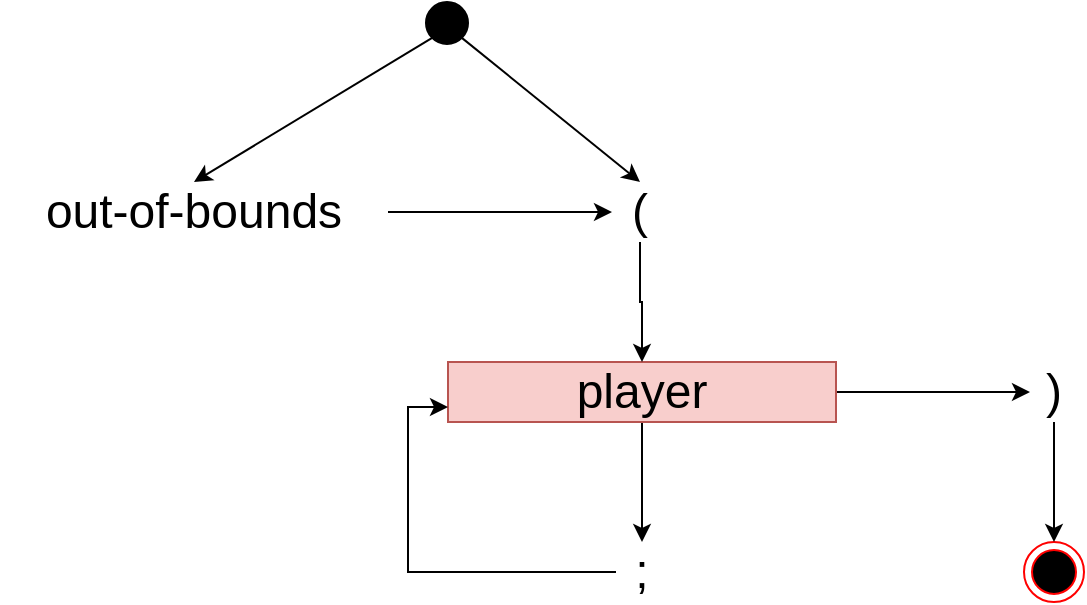 <mxfile version="20.8.23" type="device"><diagram name="Page-1" id="ZiIMENXeInTSBK_ROfS0"><mxGraphModel dx="1171" dy="690" grid="1" gridSize="10" guides="1" tooltips="1" connect="1" arrows="1" fold="1" page="1" pageScale="1" pageWidth="827" pageHeight="1169" math="0" shadow="0"><root><mxCell id="0"/><mxCell id="1" parent="0"/><mxCell id="PuB6qCJ20v0YUaIMXphE-14" style="rounded=0;orthogonalLoop=1;jettySize=auto;html=1;exitX=0;exitY=1;exitDx=0;exitDy=0;entryX=0.5;entryY=0;entryDx=0;entryDy=0;" edge="1" parent="1" source="PuB6qCJ20v0YUaIMXphE-2" target="PuB6qCJ20v0YUaIMXphE-4"><mxGeometry relative="1" as="geometry"/></mxCell><mxCell id="PuB6qCJ20v0YUaIMXphE-15" style="edgeStyle=none;rounded=0;orthogonalLoop=1;jettySize=auto;html=1;exitX=1;exitY=1;exitDx=0;exitDy=0;entryX=0.5;entryY=0;entryDx=0;entryDy=0;" edge="1" parent="1" source="PuB6qCJ20v0YUaIMXphE-2" target="PuB6qCJ20v0YUaIMXphE-6"><mxGeometry relative="1" as="geometry"/></mxCell><mxCell id="PuB6qCJ20v0YUaIMXphE-2" value="" style="ellipse;whiteSpace=wrap;html=1;aspect=fixed;fillColor=#000000;" vertex="1" parent="1"><mxGeometry x="403" y="20" width="21" height="21" as="geometry"/></mxCell><mxCell id="PuB6qCJ20v0YUaIMXphE-3" value="" style="ellipse;html=1;shape=endState;fillColor=#000000;strokeColor=#ff0000;" vertex="1" parent="1"><mxGeometry x="702" y="290" width="30" height="30" as="geometry"/></mxCell><mxCell id="PuB6qCJ20v0YUaIMXphE-13" value="" style="edgeStyle=orthogonalEdgeStyle;rounded=0;orthogonalLoop=1;jettySize=auto;html=1;" edge="1" parent="1" source="PuB6qCJ20v0YUaIMXphE-4" target="PuB6qCJ20v0YUaIMXphE-6"><mxGeometry relative="1" as="geometry"/></mxCell><mxCell id="PuB6qCJ20v0YUaIMXphE-4" value="out-of-bounds" style="text;html=1;align=center;verticalAlign=middle;whiteSpace=wrap;rounded=0;fontSize=24;" vertex="1" parent="1"><mxGeometry x="190" y="110" width="194" height="30" as="geometry"/></mxCell><mxCell id="PuB6qCJ20v0YUaIMXphE-11" value="" style="edgeStyle=orthogonalEdgeStyle;rounded=0;orthogonalLoop=1;jettySize=auto;html=1;" edge="1" parent="1" source="PuB6qCJ20v0YUaIMXphE-5" target="PuB6qCJ20v0YUaIMXphE-7"><mxGeometry relative="1" as="geometry"/></mxCell><mxCell id="PuB6qCJ20v0YUaIMXphE-16" style="edgeStyle=none;rounded=0;orthogonalLoop=1;jettySize=auto;html=1;exitX=1;exitY=0.5;exitDx=0;exitDy=0;" edge="1" parent="1" source="PuB6qCJ20v0YUaIMXphE-5" target="PuB6qCJ20v0YUaIMXphE-8"><mxGeometry relative="1" as="geometry"/></mxCell><mxCell id="PuB6qCJ20v0YUaIMXphE-5" value="player" style="text;html=1;align=center;verticalAlign=middle;whiteSpace=wrap;rounded=0;fontSize=24;fillColor=#f8cecc;strokeColor=#b85450;" vertex="1" parent="1"><mxGeometry x="414" y="200" width="194" height="30" as="geometry"/></mxCell><mxCell id="PuB6qCJ20v0YUaIMXphE-12" value="" style="edgeStyle=orthogonalEdgeStyle;rounded=0;orthogonalLoop=1;jettySize=auto;html=1;" edge="1" parent="1" source="PuB6qCJ20v0YUaIMXphE-6" target="PuB6qCJ20v0YUaIMXphE-5"><mxGeometry relative="1" as="geometry"/></mxCell><mxCell id="PuB6qCJ20v0YUaIMXphE-6" value="(" style="text;html=1;align=center;verticalAlign=middle;whiteSpace=wrap;rounded=0;fontSize=24;" vertex="1" parent="1"><mxGeometry x="496" y="110" width="28" height="30" as="geometry"/></mxCell><mxCell id="PuB6qCJ20v0YUaIMXphE-10" style="edgeStyle=orthogonalEdgeStyle;rounded=0;orthogonalLoop=1;jettySize=auto;html=1;exitX=0;exitY=0.5;exitDx=0;exitDy=0;entryX=0;entryY=0.75;entryDx=0;entryDy=0;" edge="1" parent="1" source="PuB6qCJ20v0YUaIMXphE-7" target="PuB6qCJ20v0YUaIMXphE-5"><mxGeometry relative="1" as="geometry"/></mxCell><mxCell id="PuB6qCJ20v0YUaIMXphE-7" value=";" style="text;html=1;align=center;verticalAlign=middle;whiteSpace=wrap;rounded=0;fontSize=24;" vertex="1" parent="1"><mxGeometry x="498" y="290" width="26" height="30" as="geometry"/></mxCell><mxCell id="PuB6qCJ20v0YUaIMXphE-9" value="" style="edgeStyle=orthogonalEdgeStyle;rounded=0;orthogonalLoop=1;jettySize=auto;html=1;" edge="1" parent="1" source="PuB6qCJ20v0YUaIMXphE-8" target="PuB6qCJ20v0YUaIMXphE-3"><mxGeometry relative="1" as="geometry"/></mxCell><mxCell id="PuB6qCJ20v0YUaIMXphE-8" value=")" style="text;html=1;align=center;verticalAlign=middle;whiteSpace=wrap;rounded=0;fontSize=24;" vertex="1" parent="1"><mxGeometry x="705" y="200" width="24" height="30" as="geometry"/></mxCell></root></mxGraphModel></diagram></mxfile>